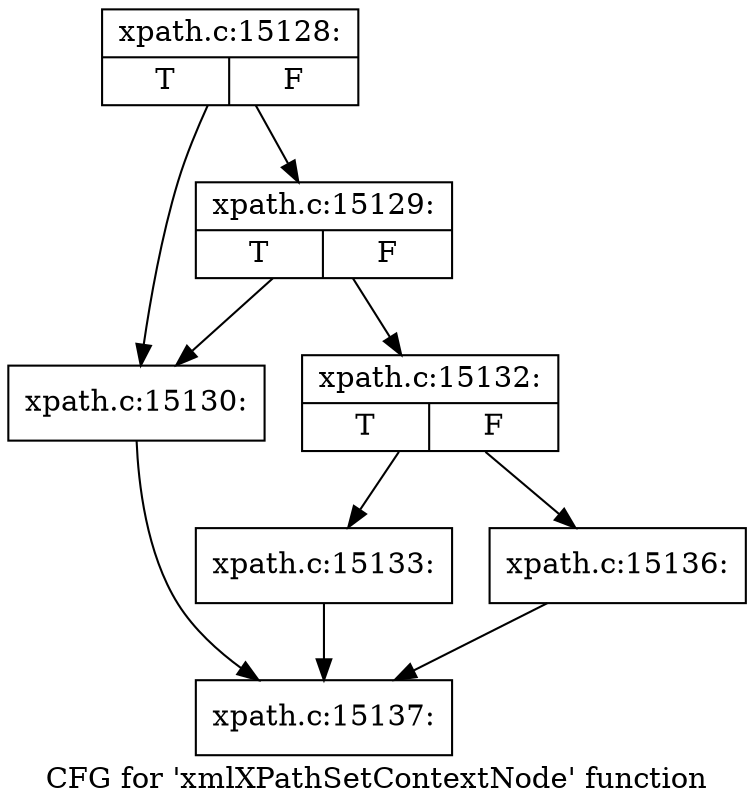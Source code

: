 digraph "CFG for 'xmlXPathSetContextNode' function" {
	label="CFG for 'xmlXPathSetContextNode' function";

	Node0x4c85960 [shape=record,label="{xpath.c:15128:|{<s0>T|<s1>F}}"];
	Node0x4c85960 -> Node0x4c85660;
	Node0x4c85960 -> Node0x4c85700;
	Node0x4c85700 [shape=record,label="{xpath.c:15129:|{<s0>T|<s1>F}}"];
	Node0x4c85700 -> Node0x4c85660;
	Node0x4c85700 -> Node0x4c856b0;
	Node0x4c85660 [shape=record,label="{xpath.c:15130:}"];
	Node0x4c85660 -> Node0x4c8cca0;
	Node0x4c856b0 [shape=record,label="{xpath.c:15132:|{<s0>T|<s1>F}}"];
	Node0x4c856b0 -> Node0x4c8daa0;
	Node0x4c856b0 -> Node0x4c8daf0;
	Node0x4c8daa0 [shape=record,label="{xpath.c:15133:}"];
	Node0x4c8daa0 -> Node0x4c8cca0;
	Node0x4c8daf0 [shape=record,label="{xpath.c:15136:}"];
	Node0x4c8daf0 -> Node0x4c8cca0;
	Node0x4c8cca0 [shape=record,label="{xpath.c:15137:}"];
}
